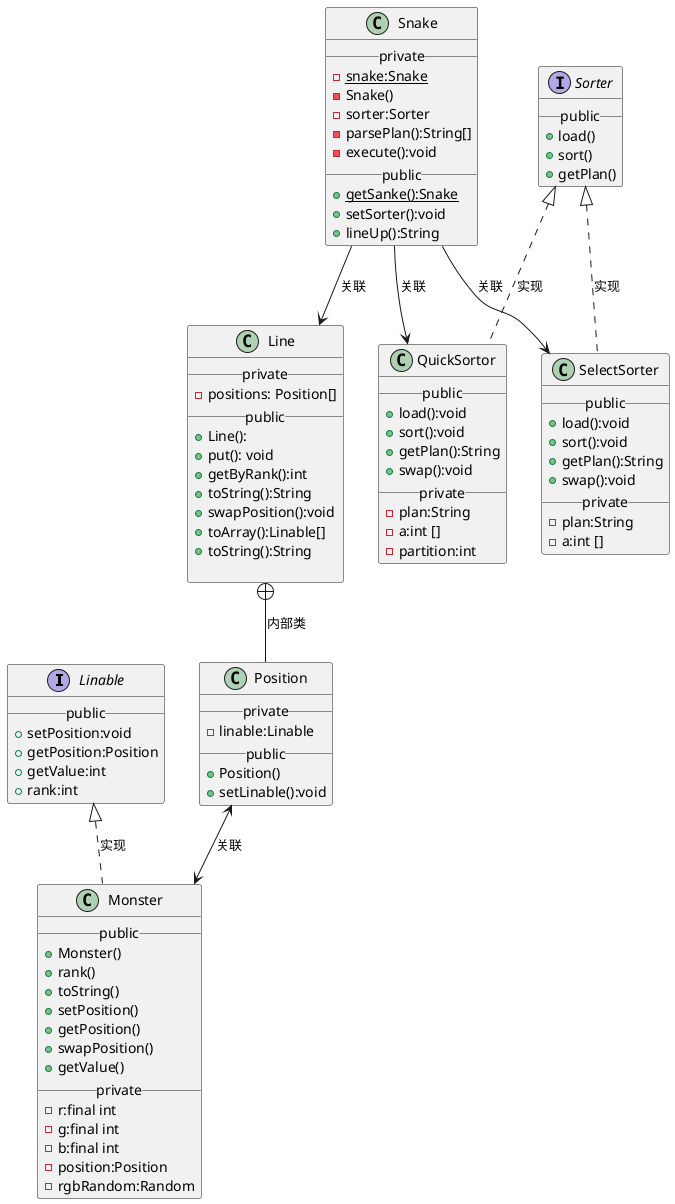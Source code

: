 @startuml
interface Linable{
    __ public __
    + setPosition:void
    + getPosition:Position
    + getValue:int
    + rank:int
}

class Line{
    __ private __
    - positions: Position[]
    __ public __
    + Line():
    + put(): void
    + getByRank():int
    + toString():String
    + swapPosition():void
    + toArray():Linable[]
    + toString():String

}

class Position{
    __ private __
    - linable:Linable    
    __ public __
    + Position()
    + setLinable():void 
}

class Monster{
    __ public __
    + Monster()
    + rank()
    + toString()
    + setPosition()
    + getPosition()
    + swapPosition()
    + getValue()
    __ private __
    - r:final int 
    - g:final int
    - b:final int
    - position:Position
    - rgbRandom:Random
}

class Snake{
    __ private __
    {static} - snake:Snake
    - Snake()
    - sorter:Sorter
    - parsePlan():String[]
    - execute():void
    __ public __
    {static} + getSanke():Snake
    + setSorter():void
    + lineUp():String
}

interface Sorter{
    __ public __
    + load()
    + sort()
    + getPlan()
}

class SelectSorter{
    __ public __
    + load():void
    + sort():void
    + getPlan():String
    + swap():void 
    __ private __
    - plan:String
    - a:int []
}

class QuickSortor{
    __ public __
    + load():void
    + sort():void
    + getPlan():String
    + swap():void 
    __ private __
    - plan:String
    - a:int []
    - partition:int
}

Line +-- Position:内部类
Snake --> Line:关联
Snake --> SelectSorter:关联
Snake --> QuickSortor:关联
Position <--> Monster:关联
Linable <|.. Monster:实现
Sorter <|.. SelectSorter:实现
Sorter <|.. QuickSortor:实现
@enduml